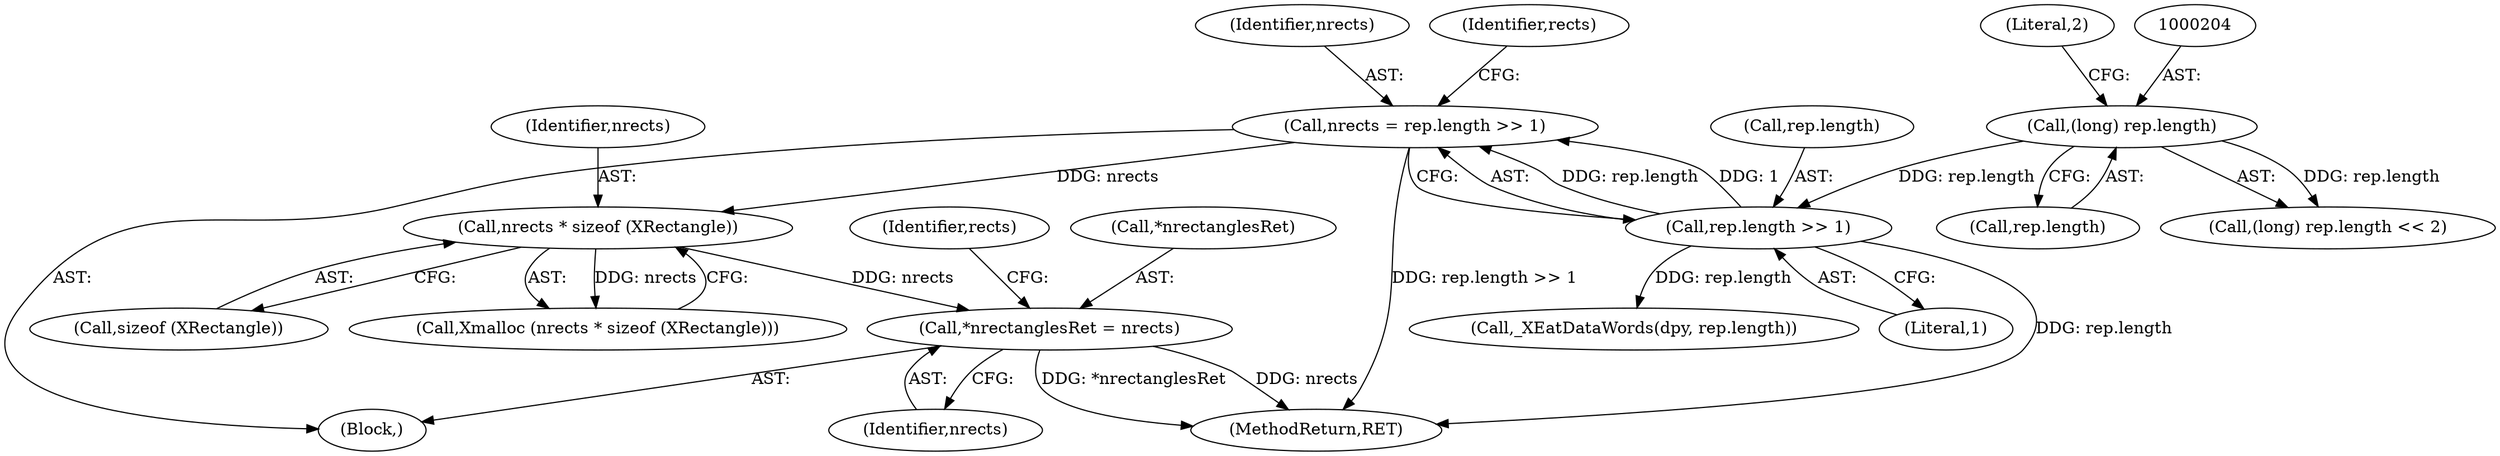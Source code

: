 digraph "1_libXfixes_61c1039ee23a2d1de712843bed3480654d7ef42e@pointer" {
"1000242" [label="(Call,*nrectanglesRet = nrects)"];
"1000219" [label="(Call,nrects * sizeof (XRectangle))"];
"1000209" [label="(Call,nrects = rep.length >> 1)"];
"1000211" [label="(Call,rep.length >> 1)"];
"1000203" [label="(Call,(long) rep.length)"];
"1000209" [label="(Call,nrects = rep.length >> 1)"];
"1000227" [label="(Call,_XEatDataWords(dpy, rep.length))"];
"1000220" [label="(Identifier,nrects)"];
"1000218" [label="(Call,Xmalloc (nrects * sizeof (XRectangle)))"];
"1000210" [label="(Identifier,nrects)"];
"1000203" [label="(Call,(long) rep.length)"];
"1000247" [label="(Identifier,rects)"];
"1000212" [label="(Call,rep.length)"];
"1000105" [label="(Block,)"];
"1000219" [label="(Call,nrects * sizeof (XRectangle))"];
"1000211" [label="(Call,rep.length >> 1)"];
"1000217" [label="(Identifier,rects)"];
"1000205" [label="(Call,rep.length)"];
"1000248" [label="(MethodReturn,RET)"];
"1000221" [label="(Call,sizeof (XRectangle))"];
"1000245" [label="(Identifier,nrects)"];
"1000242" [label="(Call,*nrectanglesRet = nrects)"];
"1000215" [label="(Literal,1)"];
"1000243" [label="(Call,*nrectanglesRet)"];
"1000208" [label="(Literal,2)"];
"1000202" [label="(Call,(long) rep.length << 2)"];
"1000242" -> "1000105"  [label="AST: "];
"1000242" -> "1000245"  [label="CFG: "];
"1000243" -> "1000242"  [label="AST: "];
"1000245" -> "1000242"  [label="AST: "];
"1000247" -> "1000242"  [label="CFG: "];
"1000242" -> "1000248"  [label="DDG: nrects"];
"1000242" -> "1000248"  [label="DDG: *nrectanglesRet"];
"1000219" -> "1000242"  [label="DDG: nrects"];
"1000219" -> "1000218"  [label="AST: "];
"1000219" -> "1000221"  [label="CFG: "];
"1000220" -> "1000219"  [label="AST: "];
"1000221" -> "1000219"  [label="AST: "];
"1000218" -> "1000219"  [label="CFG: "];
"1000219" -> "1000218"  [label="DDG: nrects"];
"1000209" -> "1000219"  [label="DDG: nrects"];
"1000209" -> "1000105"  [label="AST: "];
"1000209" -> "1000211"  [label="CFG: "];
"1000210" -> "1000209"  [label="AST: "];
"1000211" -> "1000209"  [label="AST: "];
"1000217" -> "1000209"  [label="CFG: "];
"1000209" -> "1000248"  [label="DDG: rep.length >> 1"];
"1000211" -> "1000209"  [label="DDG: rep.length"];
"1000211" -> "1000209"  [label="DDG: 1"];
"1000211" -> "1000215"  [label="CFG: "];
"1000212" -> "1000211"  [label="AST: "];
"1000215" -> "1000211"  [label="AST: "];
"1000211" -> "1000248"  [label="DDG: rep.length"];
"1000203" -> "1000211"  [label="DDG: rep.length"];
"1000211" -> "1000227"  [label="DDG: rep.length"];
"1000203" -> "1000202"  [label="AST: "];
"1000203" -> "1000205"  [label="CFG: "];
"1000204" -> "1000203"  [label="AST: "];
"1000205" -> "1000203"  [label="AST: "];
"1000208" -> "1000203"  [label="CFG: "];
"1000203" -> "1000202"  [label="DDG: rep.length"];
}
